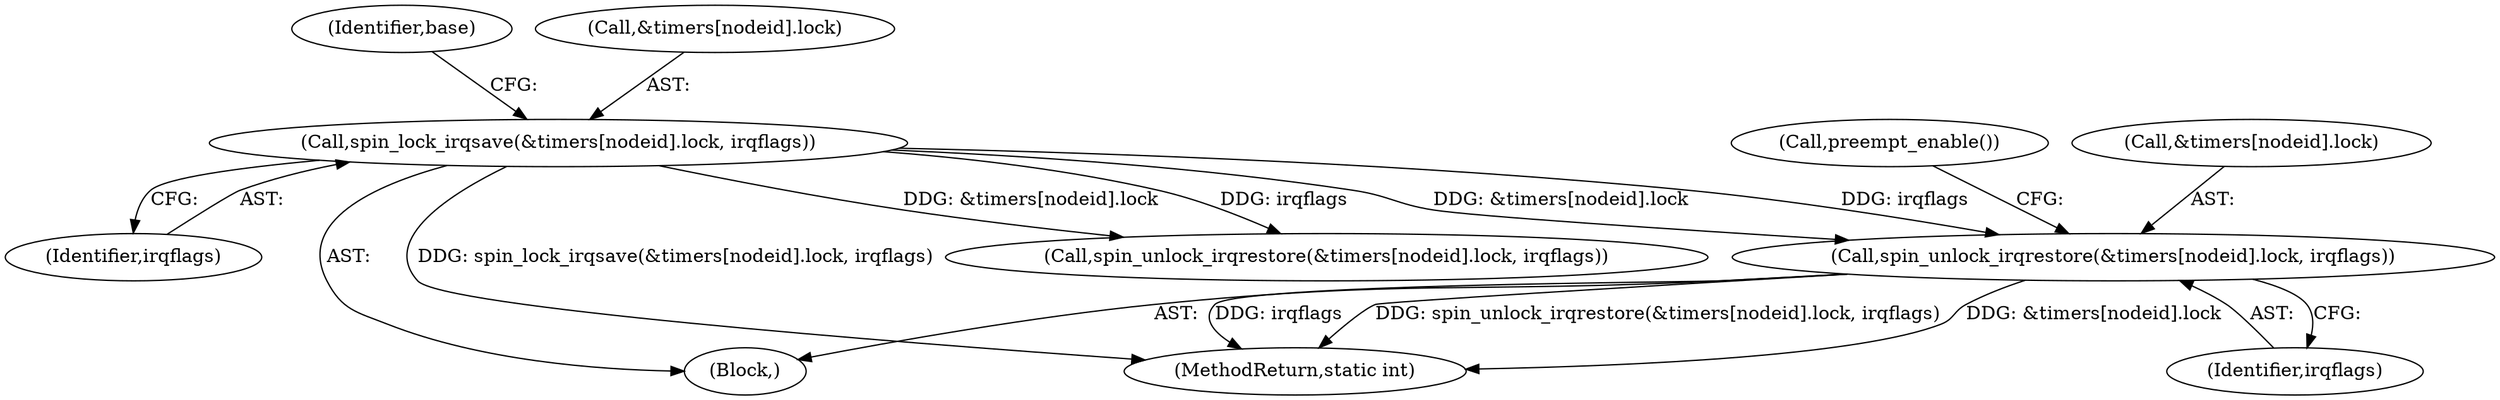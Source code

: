 digraph "0_linux_f8bd2258e2d520dff28c855658bd24bdafb5102d_3@array" {
"1000307" [label="(Call,spin_unlock_irqrestore(&timers[nodeid].lock, irqflags))"];
"1000216" [label="(Call,spin_lock_irqsave(&timers[nodeid].lock, irqflags))"];
"1000226" [label="(Identifier,base)"];
"1000217" [label="(Call,&timers[nodeid].lock)"];
"1000288" [label="(Call,spin_unlock_irqrestore(&timers[nodeid].lock, irqflags))"];
"1000307" [label="(Call,spin_unlock_irqrestore(&timers[nodeid].lock, irqflags))"];
"1000114" [label="(Block,)"];
"1000315" [label="(Call,preempt_enable())"];
"1000314" [label="(Identifier,irqflags)"];
"1000216" [label="(Call,spin_lock_irqsave(&timers[nodeid].lock, irqflags))"];
"1000308" [label="(Call,&timers[nodeid].lock)"];
"1000318" [label="(MethodReturn,static int)"];
"1000223" [label="(Identifier,irqflags)"];
"1000307" -> "1000114"  [label="AST: "];
"1000307" -> "1000314"  [label="CFG: "];
"1000308" -> "1000307"  [label="AST: "];
"1000314" -> "1000307"  [label="AST: "];
"1000315" -> "1000307"  [label="CFG: "];
"1000307" -> "1000318"  [label="DDG: spin_unlock_irqrestore(&timers[nodeid].lock, irqflags)"];
"1000307" -> "1000318"  [label="DDG: &timers[nodeid].lock"];
"1000307" -> "1000318"  [label="DDG: irqflags"];
"1000216" -> "1000307"  [label="DDG: &timers[nodeid].lock"];
"1000216" -> "1000307"  [label="DDG: irqflags"];
"1000216" -> "1000114"  [label="AST: "];
"1000216" -> "1000223"  [label="CFG: "];
"1000217" -> "1000216"  [label="AST: "];
"1000223" -> "1000216"  [label="AST: "];
"1000226" -> "1000216"  [label="CFG: "];
"1000216" -> "1000318"  [label="DDG: spin_lock_irqsave(&timers[nodeid].lock, irqflags)"];
"1000216" -> "1000288"  [label="DDG: &timers[nodeid].lock"];
"1000216" -> "1000288"  [label="DDG: irqflags"];
}
